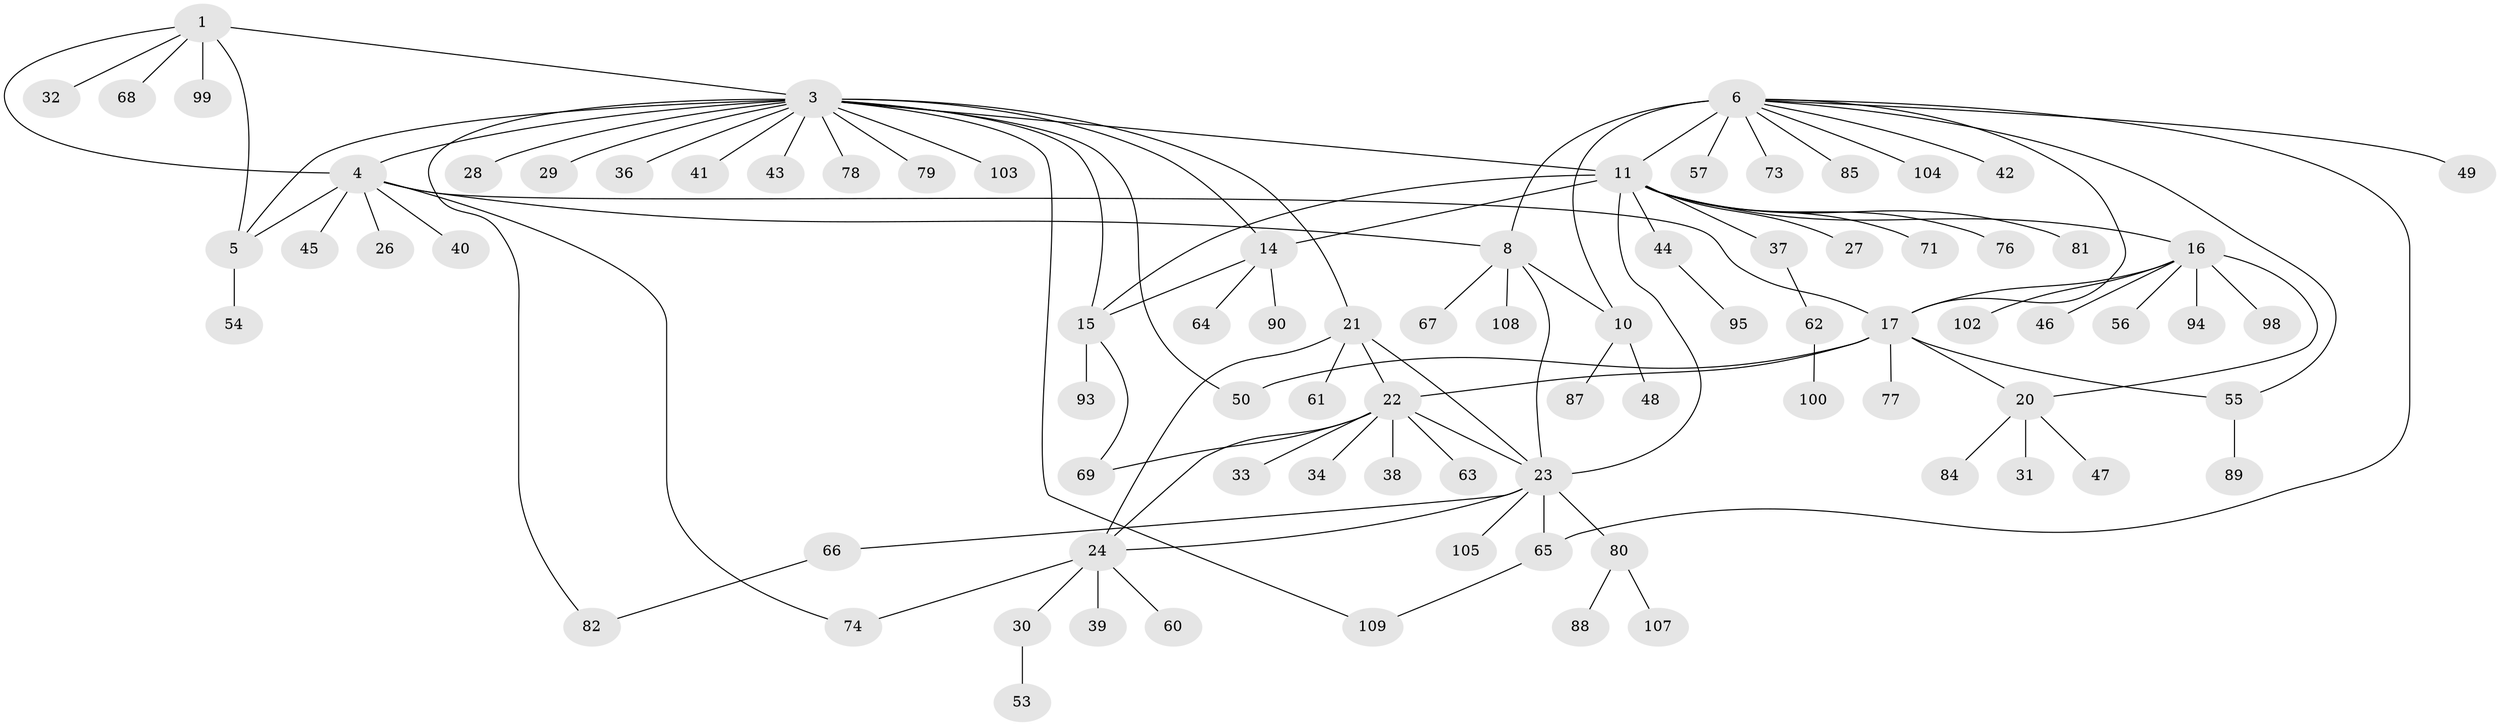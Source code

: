 // Generated by graph-tools (version 1.1) at 2025/52/02/27/25 19:52:21]
// undirected, 85 vertices, 108 edges
graph export_dot {
graph [start="1"]
  node [color=gray90,style=filled];
  1 [super="+2"];
  3 [super="+12"];
  4 [super="+59"];
  5;
  6 [super="+7"];
  8 [super="+9"];
  10;
  11 [super="+13"];
  14 [super="+97"];
  15 [super="+51"];
  16 [super="+19"];
  17 [super="+18"];
  20;
  21;
  22 [super="+101"];
  23 [super="+25"];
  24 [super="+35"];
  26;
  27;
  28;
  29;
  30;
  31;
  32 [super="+92"];
  33;
  34;
  36;
  37;
  38;
  39;
  40;
  41;
  42;
  43;
  44;
  45;
  46;
  47 [super="+75"];
  48 [super="+52"];
  49 [super="+72"];
  50 [super="+58"];
  53;
  54;
  55;
  56;
  57 [super="+70"];
  60;
  61;
  62 [super="+86"];
  63;
  64;
  65;
  66 [super="+91"];
  67 [super="+106"];
  68;
  69;
  71;
  73 [super="+96"];
  74;
  76;
  77;
  78;
  79;
  80 [super="+83"];
  81;
  82;
  84;
  85;
  87;
  88;
  89;
  90;
  93;
  94;
  95;
  98;
  99;
  100;
  102;
  103;
  104;
  105;
  107;
  108;
  109;
  1 -- 3 [weight=2];
  1 -- 4 [weight=2];
  1 -- 5 [weight=2];
  1 -- 68;
  1 -- 32;
  1 -- 99;
  3 -- 4;
  3 -- 5;
  3 -- 21;
  3 -- 29;
  3 -- 36;
  3 -- 43;
  3 -- 78;
  3 -- 79;
  3 -- 82;
  3 -- 103;
  3 -- 109;
  3 -- 41;
  3 -- 11 [weight=2];
  3 -- 14;
  3 -- 15;
  3 -- 28;
  3 -- 50;
  4 -- 5;
  4 -- 26;
  4 -- 40;
  4 -- 45;
  4 -- 74;
  4 -- 8;
  4 -- 17;
  5 -- 54;
  6 -- 8 [weight=4];
  6 -- 10 [weight=2];
  6 -- 42;
  6 -- 55;
  6 -- 65;
  6 -- 73;
  6 -- 85;
  6 -- 104;
  6 -- 49;
  6 -- 57;
  6 -- 11;
  6 -- 17;
  8 -- 10 [weight=2];
  8 -- 67;
  8 -- 23;
  8 -- 108;
  10 -- 48;
  10 -- 87;
  11 -- 14 [weight=2];
  11 -- 15 [weight=2];
  11 -- 71;
  11 -- 37;
  11 -- 44;
  11 -- 76;
  11 -- 16;
  11 -- 81;
  11 -- 23;
  11 -- 27;
  14 -- 15;
  14 -- 64;
  14 -- 90;
  15 -- 69;
  15 -- 93;
  16 -- 17 [weight=4];
  16 -- 20 [weight=2];
  16 -- 46;
  16 -- 56;
  16 -- 94;
  16 -- 102;
  16 -- 98;
  17 -- 20 [weight=2];
  17 -- 22;
  17 -- 50;
  17 -- 77;
  17 -- 55;
  20 -- 31;
  20 -- 47;
  20 -- 84;
  21 -- 22;
  21 -- 23 [weight=2];
  21 -- 24;
  21 -- 61;
  22 -- 23 [weight=2];
  22 -- 24;
  22 -- 33;
  22 -- 34;
  22 -- 38;
  22 -- 63;
  22 -- 69;
  23 -- 24 [weight=2];
  23 -- 65;
  23 -- 66;
  23 -- 80;
  23 -- 105;
  24 -- 30;
  24 -- 39;
  24 -- 74;
  24 -- 60;
  30 -- 53;
  37 -- 62;
  44 -- 95;
  55 -- 89;
  62 -- 100;
  65 -- 109;
  66 -- 82;
  80 -- 88;
  80 -- 107;
}
